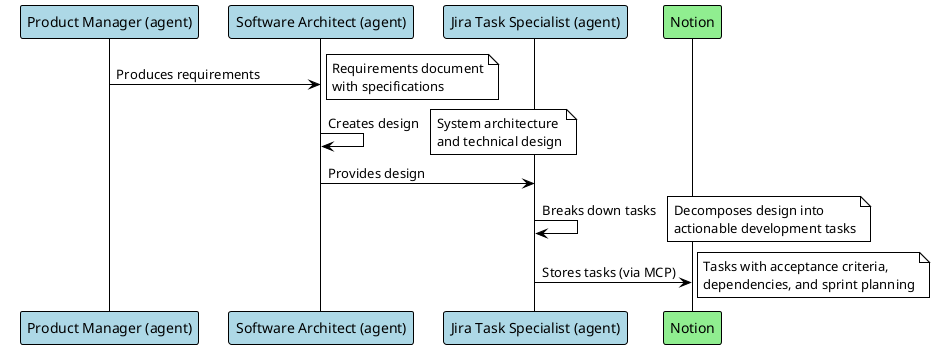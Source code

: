 @startuml Workflow Process
!theme plain

participant "Product Manager (agent)" as PM #lightblue
participant "Software Architect (agent)" as SA #lightblue
participant "Jira Task Specialist (agent)" as JTS #lightblue
participant "Notion" as N #lightgreen

PM -> SA: Produces requirements
note right: Requirements document\nwith specifications
SA -> SA: Creates design
note right: System architecture\nand technical design
SA -> JTS: Provides design
JTS -> JTS: Breaks down tasks
note right: Decomposes design into\nactionable development tasks
JTS -> N: Stores tasks (via MCP)
note right: Tasks with acceptance criteria,\ndependencies, and sprint planning

@enduml